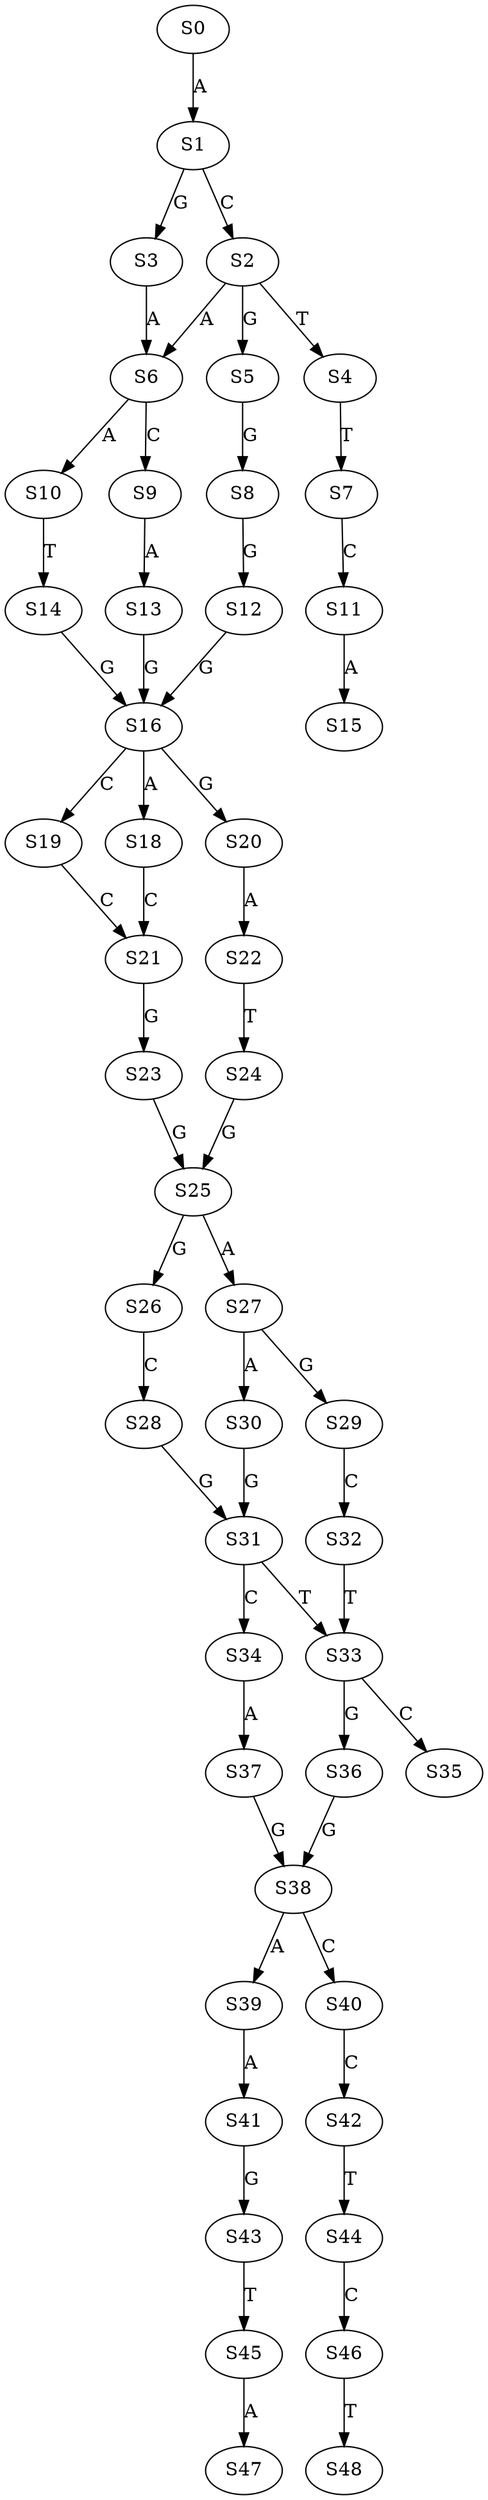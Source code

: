 strict digraph  {
	S0 -> S1 [ label = A ];
	S1 -> S2 [ label = C ];
	S1 -> S3 [ label = G ];
	S2 -> S4 [ label = T ];
	S2 -> S5 [ label = G ];
	S2 -> S6 [ label = A ];
	S3 -> S6 [ label = A ];
	S4 -> S7 [ label = T ];
	S5 -> S8 [ label = G ];
	S6 -> S9 [ label = C ];
	S6 -> S10 [ label = A ];
	S7 -> S11 [ label = C ];
	S8 -> S12 [ label = G ];
	S9 -> S13 [ label = A ];
	S10 -> S14 [ label = T ];
	S11 -> S15 [ label = A ];
	S12 -> S16 [ label = G ];
	S13 -> S16 [ label = G ];
	S14 -> S16 [ label = G ];
	S16 -> S18 [ label = A ];
	S16 -> S19 [ label = C ];
	S16 -> S20 [ label = G ];
	S18 -> S21 [ label = C ];
	S19 -> S21 [ label = C ];
	S20 -> S22 [ label = A ];
	S21 -> S23 [ label = G ];
	S22 -> S24 [ label = T ];
	S23 -> S25 [ label = G ];
	S24 -> S25 [ label = G ];
	S25 -> S26 [ label = G ];
	S25 -> S27 [ label = A ];
	S26 -> S28 [ label = C ];
	S27 -> S29 [ label = G ];
	S27 -> S30 [ label = A ];
	S28 -> S31 [ label = G ];
	S29 -> S32 [ label = C ];
	S30 -> S31 [ label = G ];
	S31 -> S33 [ label = T ];
	S31 -> S34 [ label = C ];
	S32 -> S33 [ label = T ];
	S33 -> S35 [ label = C ];
	S33 -> S36 [ label = G ];
	S34 -> S37 [ label = A ];
	S36 -> S38 [ label = G ];
	S37 -> S38 [ label = G ];
	S38 -> S39 [ label = A ];
	S38 -> S40 [ label = C ];
	S39 -> S41 [ label = A ];
	S40 -> S42 [ label = C ];
	S41 -> S43 [ label = G ];
	S42 -> S44 [ label = T ];
	S43 -> S45 [ label = T ];
	S44 -> S46 [ label = C ];
	S45 -> S47 [ label = A ];
	S46 -> S48 [ label = T ];
}
